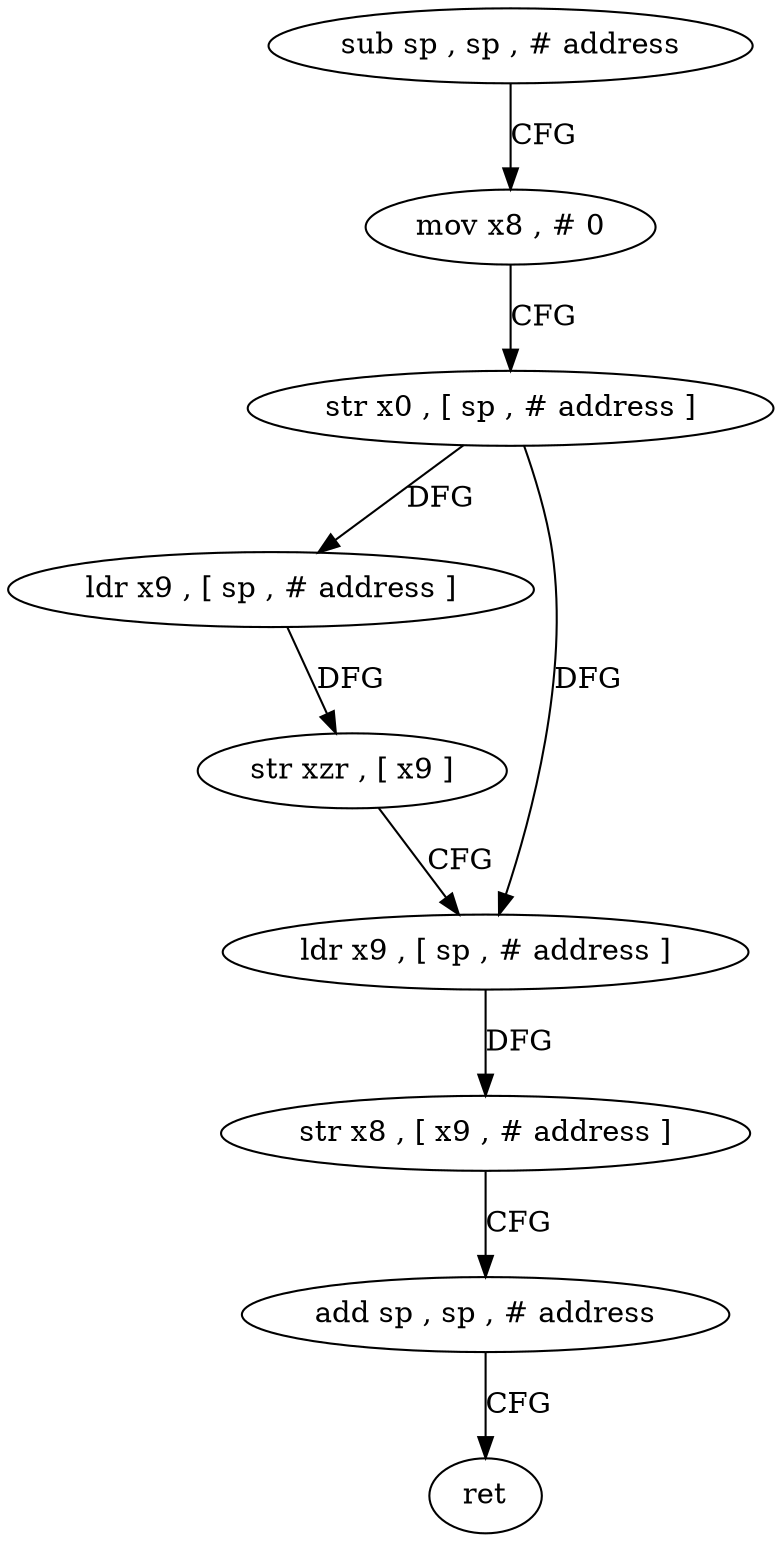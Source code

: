 digraph "func" {
"4300556" [label = "sub sp , sp , # address" ]
"4300560" [label = "mov x8 , # 0" ]
"4300564" [label = "str x0 , [ sp , # address ]" ]
"4300568" [label = "ldr x9 , [ sp , # address ]" ]
"4300572" [label = "str xzr , [ x9 ]" ]
"4300576" [label = "ldr x9 , [ sp , # address ]" ]
"4300580" [label = "str x8 , [ x9 , # address ]" ]
"4300584" [label = "add sp , sp , # address" ]
"4300588" [label = "ret" ]
"4300556" -> "4300560" [ label = "CFG" ]
"4300560" -> "4300564" [ label = "CFG" ]
"4300564" -> "4300568" [ label = "DFG" ]
"4300564" -> "4300576" [ label = "DFG" ]
"4300568" -> "4300572" [ label = "DFG" ]
"4300572" -> "4300576" [ label = "CFG" ]
"4300576" -> "4300580" [ label = "DFG" ]
"4300580" -> "4300584" [ label = "CFG" ]
"4300584" -> "4300588" [ label = "CFG" ]
}
